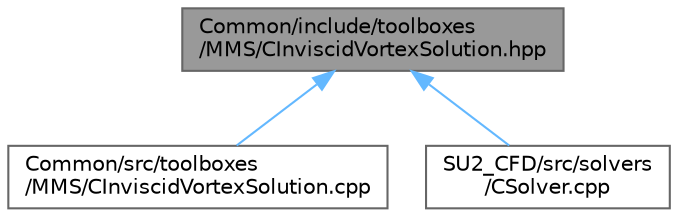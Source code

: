 digraph "Common/include/toolboxes/MMS/CInviscidVortexSolution.hpp"
{
 // LATEX_PDF_SIZE
  bgcolor="transparent";
  edge [fontname=Helvetica,fontsize=10,labelfontname=Helvetica,labelfontsize=10];
  node [fontname=Helvetica,fontsize=10,shape=box,height=0.2,width=0.4];
  Node1 [id="Node000001",label="Common/include/toolboxes\l/MMS/CInviscidVortexSolution.hpp",height=0.2,width=0.4,color="gray40", fillcolor="grey60", style="filled", fontcolor="black",tooltip="Header file for the class CInviscidVortexSolution. The implementations are in the CInviscidVortexSolu..."];
  Node1 -> Node2 [id="edge1_Node000001_Node000002",dir="back",color="steelblue1",style="solid",tooltip=" "];
  Node2 [id="Node000002",label="Common/src/toolboxes\l/MMS/CInviscidVortexSolution.cpp",height=0.2,width=0.4,color="grey40", fillcolor="white", style="filled",URL="$CInviscidVortexSolution_8cpp.html",tooltip="Implementations of the member functions of CInviscidVortexSolution."];
  Node1 -> Node3 [id="edge2_Node000001_Node000003",dir="back",color="steelblue1",style="solid",tooltip=" "];
  Node3 [id="Node000003",label="SU2_CFD/src/solvers\l/CSolver.cpp",height=0.2,width=0.4,color="grey40", fillcolor="white", style="filled",URL="$CSolver_8cpp.html",tooltip="Main subroutines for CSolver class."];
}
